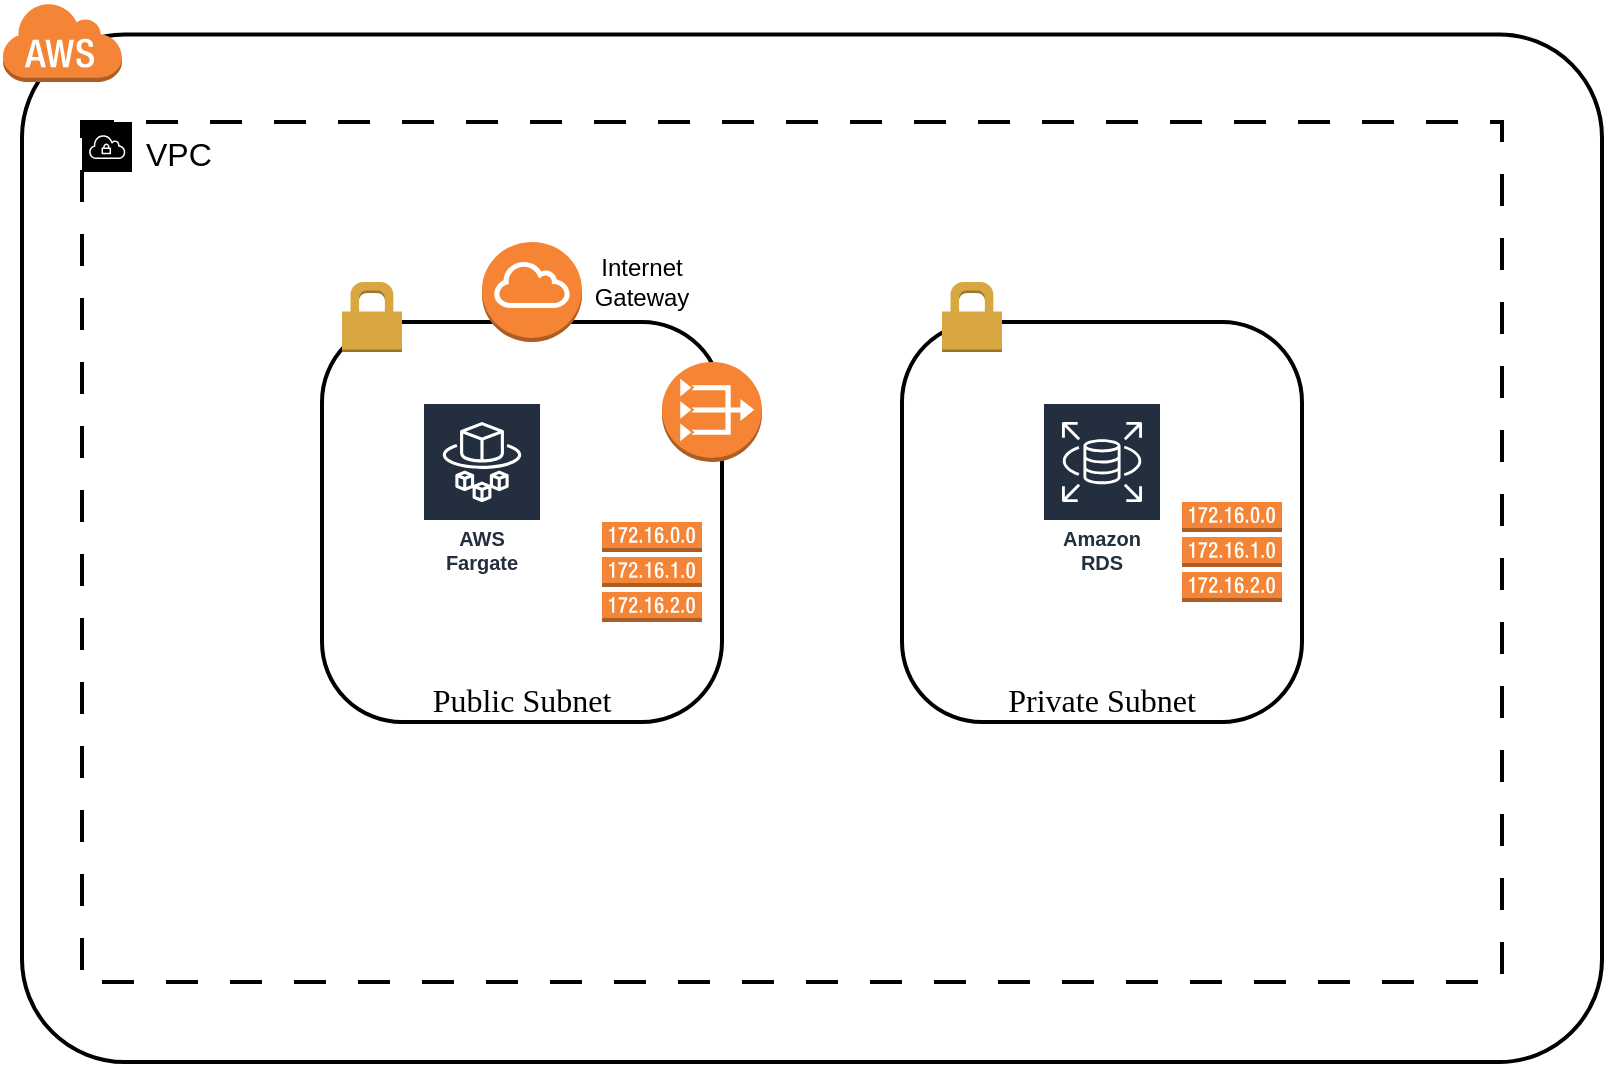 <mxfile version="28.1.1">
  <diagram name="Page-1" id="jkCQAeMUFBe3ucYyvj8W">
    <mxGraphModel dx="946" dy="586" grid="1" gridSize="10" guides="1" tooltips="1" connect="1" arrows="1" fold="1" page="1" pageScale="1" pageWidth="827" pageHeight="1169" math="0" shadow="0">
      <root>
        <mxCell id="0" />
        <mxCell id="1" parent="0" />
        <mxCell id="yuaAU4oNQzj9c3a-O42F-1" value="" style="rounded=1;arcSize=10;dashed=0;fillColor=none;gradientColor=none;strokeWidth=2;" parent="1" vertex="1">
          <mxGeometry x="300" y="66.25" width="790" height="513.75" as="geometry" />
        </mxCell>
        <mxCell id="yuaAU4oNQzj9c3a-O42F-2" value="" style="dashed=0;html=1;shape=mxgraph.aws3.cloud;fillColor=#F58536;gradientColor=none;dashed=0;" parent="1" vertex="1">
          <mxGeometry x="290" y="50" width="60" height="40" as="geometry" />
        </mxCell>
        <object label="Private Subnet" id="yuaAU4oNQzj9c3a-O42F-3">
          <mxCell style="rounded=1;arcSize=20;dashed=0;fillColor=none;gradientColor=none;strokeWidth=2;verticalAlign=bottom;labelBackgroundColor=none;fontFamily=Verdana;fontSize=16;" parent="1" vertex="1">
            <mxGeometry x="740" y="210" width="200" height="200" as="geometry" />
          </mxCell>
        </object>
        <mxCell id="yuaAU4oNQzj9c3a-O42F-4" value="" style="dashed=0;html=1;shape=mxgraph.aws3.permissions;fillColor=#D9A741;gradientColor=none;dashed=0;" parent="1" vertex="1">
          <mxGeometry x="760" y="190" width="30" height="35" as="geometry" />
        </mxCell>
        <mxCell id="yuaAU4oNQzj9c3a-O42F-7" value="Amazon RDS" style="sketch=0;outlineConnect=0;fontColor=#232F3E;gradientColor=none;strokeColor=#ffffff;fillColor=#232F3E;dashed=0;verticalLabelPosition=middle;verticalAlign=bottom;align=center;html=1;whiteSpace=wrap;fontSize=10;fontStyle=1;spacing=3;shape=mxgraph.aws4.productIcon;prIcon=mxgraph.aws4.rds;" parent="1" vertex="1">
          <mxGeometry x="810" y="250" width="60" height="90" as="geometry" />
        </mxCell>
        <object label="Public Subnet" id="f2nHtIWw8gKCMt5KZ8pQ-1">
          <mxCell style="rounded=1;arcSize=20;dashed=0;fillColor=none;gradientColor=none;strokeWidth=2;verticalAlign=bottom;labelBackgroundColor=none;fontFamily=Verdana;fontSize=16;" vertex="1" parent="1">
            <mxGeometry x="450" y="210" width="200" height="200" as="geometry" />
          </mxCell>
        </object>
        <mxCell id="f2nHtIWw8gKCMt5KZ8pQ-2" value="AWS Fargate" style="sketch=0;outlineConnect=0;fontColor=#232F3E;gradientColor=none;strokeColor=#ffffff;fillColor=#232F3E;dashed=0;verticalLabelPosition=middle;verticalAlign=bottom;align=center;html=1;whiteSpace=wrap;fontSize=10;fontStyle=1;spacing=3;shape=mxgraph.aws4.productIcon;prIcon=mxgraph.aws4.fargate;" vertex="1" parent="1">
          <mxGeometry x="500" y="250" width="60" height="90" as="geometry" />
        </mxCell>
        <mxCell id="f2nHtIWw8gKCMt5KZ8pQ-3" value="" style="outlineConnect=0;dashed=0;verticalLabelPosition=bottom;verticalAlign=top;align=center;html=1;shape=mxgraph.aws3.internet_gateway;fillColor=#F58534;gradientColor=none;" vertex="1" parent="1">
          <mxGeometry x="530" y="170" width="50" height="50" as="geometry" />
        </mxCell>
        <mxCell id="f2nHtIWw8gKCMt5KZ8pQ-5" value="Internet Gateway" style="text;strokeColor=none;align=center;fillColor=none;html=1;verticalAlign=middle;whiteSpace=wrap;rounded=0;" vertex="1" parent="1">
          <mxGeometry x="570" y="170" width="80" height="40" as="geometry" />
        </mxCell>
        <mxCell id="f2nHtIWw8gKCMt5KZ8pQ-6" value="" style="dashed=0;html=1;shape=mxgraph.aws3.permissions;fillColor=#D9A741;gradientColor=none;dashed=0;" vertex="1" parent="1">
          <mxGeometry x="460" y="190" width="30" height="35" as="geometry" />
        </mxCell>
        <mxCell id="f2nHtIWw8gKCMt5KZ8pQ-7" value="" style="outlineConnect=0;dashed=0;verticalLabelPosition=bottom;verticalAlign=top;align=center;html=1;shape=mxgraph.aws3.vpc_nat_gateway;fillColor=#F58534;gradientColor=none;" vertex="1" parent="1">
          <mxGeometry x="620" y="230" width="50" height="50" as="geometry" />
        </mxCell>
        <mxCell id="f2nHtIWw8gKCMt5KZ8pQ-8" value="" style="outlineConnect=0;dashed=0;verticalLabelPosition=bottom;verticalAlign=top;align=center;html=1;shape=mxgraph.aws3.route_table;fillColor=#F58536;gradientColor=none;" vertex="1" parent="1">
          <mxGeometry x="590" y="310" width="50" height="50" as="geometry" />
        </mxCell>
        <mxCell id="f2nHtIWw8gKCMt5KZ8pQ-9" value="" style="outlineConnect=0;dashed=0;verticalLabelPosition=bottom;verticalAlign=top;align=center;html=1;shape=mxgraph.aws3.route_table;fillColor=#F58536;gradientColor=none;" vertex="1" parent="1">
          <mxGeometry x="880" y="300" width="50" height="50" as="geometry" />
        </mxCell>
        <mxCell id="f2nHtIWw8gKCMt5KZ8pQ-10" value="VPC" style="sketch=0;outlineConnect=0;html=1;whiteSpace=wrap;fontSize=16;fontStyle=0;shape=mxgraph.aws4.group;grIcon=mxgraph.aws4.group_vpc;fillColor=none;verticalAlign=top;align=left;spacingLeft=30;dashed=1;dashPattern=8 8;strokeWidth=2;movable=1;resizable=1;rotatable=1;deletable=1;editable=1;locked=0;connectable=1;" vertex="1" parent="1">
          <mxGeometry x="330" y="110" width="710" height="430" as="geometry" />
        </mxCell>
      </root>
    </mxGraphModel>
  </diagram>
</mxfile>
